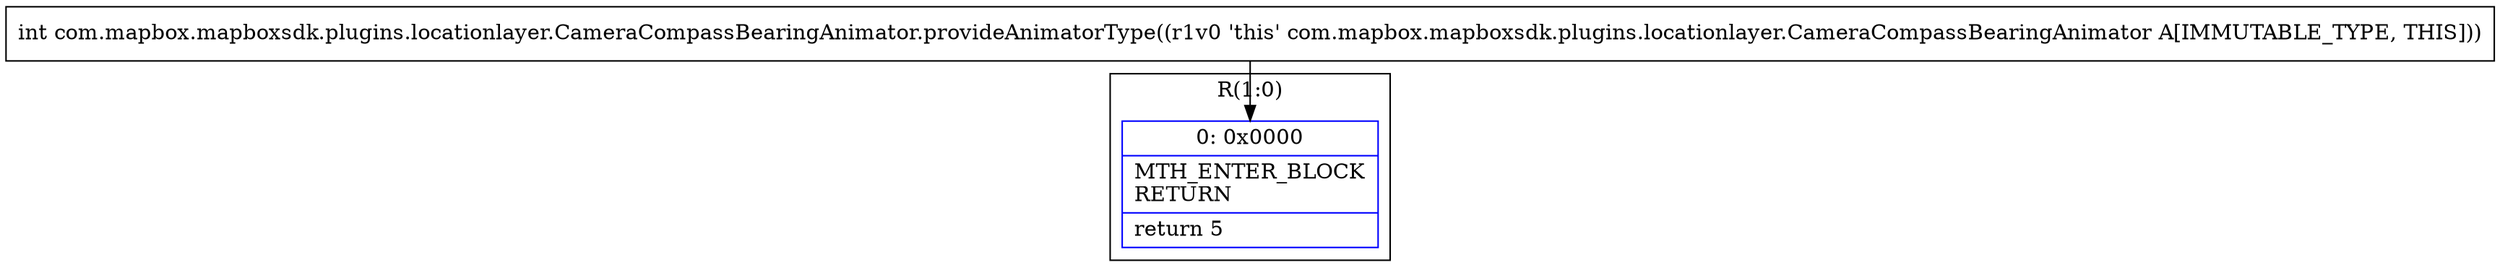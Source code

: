 digraph "CFG forcom.mapbox.mapboxsdk.plugins.locationlayer.CameraCompassBearingAnimator.provideAnimatorType()I" {
subgraph cluster_Region_1646219372 {
label = "R(1:0)";
node [shape=record,color=blue];
Node_0 [shape=record,label="{0\:\ 0x0000|MTH_ENTER_BLOCK\lRETURN\l|return 5\l}"];
}
MethodNode[shape=record,label="{int com.mapbox.mapboxsdk.plugins.locationlayer.CameraCompassBearingAnimator.provideAnimatorType((r1v0 'this' com.mapbox.mapboxsdk.plugins.locationlayer.CameraCompassBearingAnimator A[IMMUTABLE_TYPE, THIS])) }"];
MethodNode -> Node_0;
}

